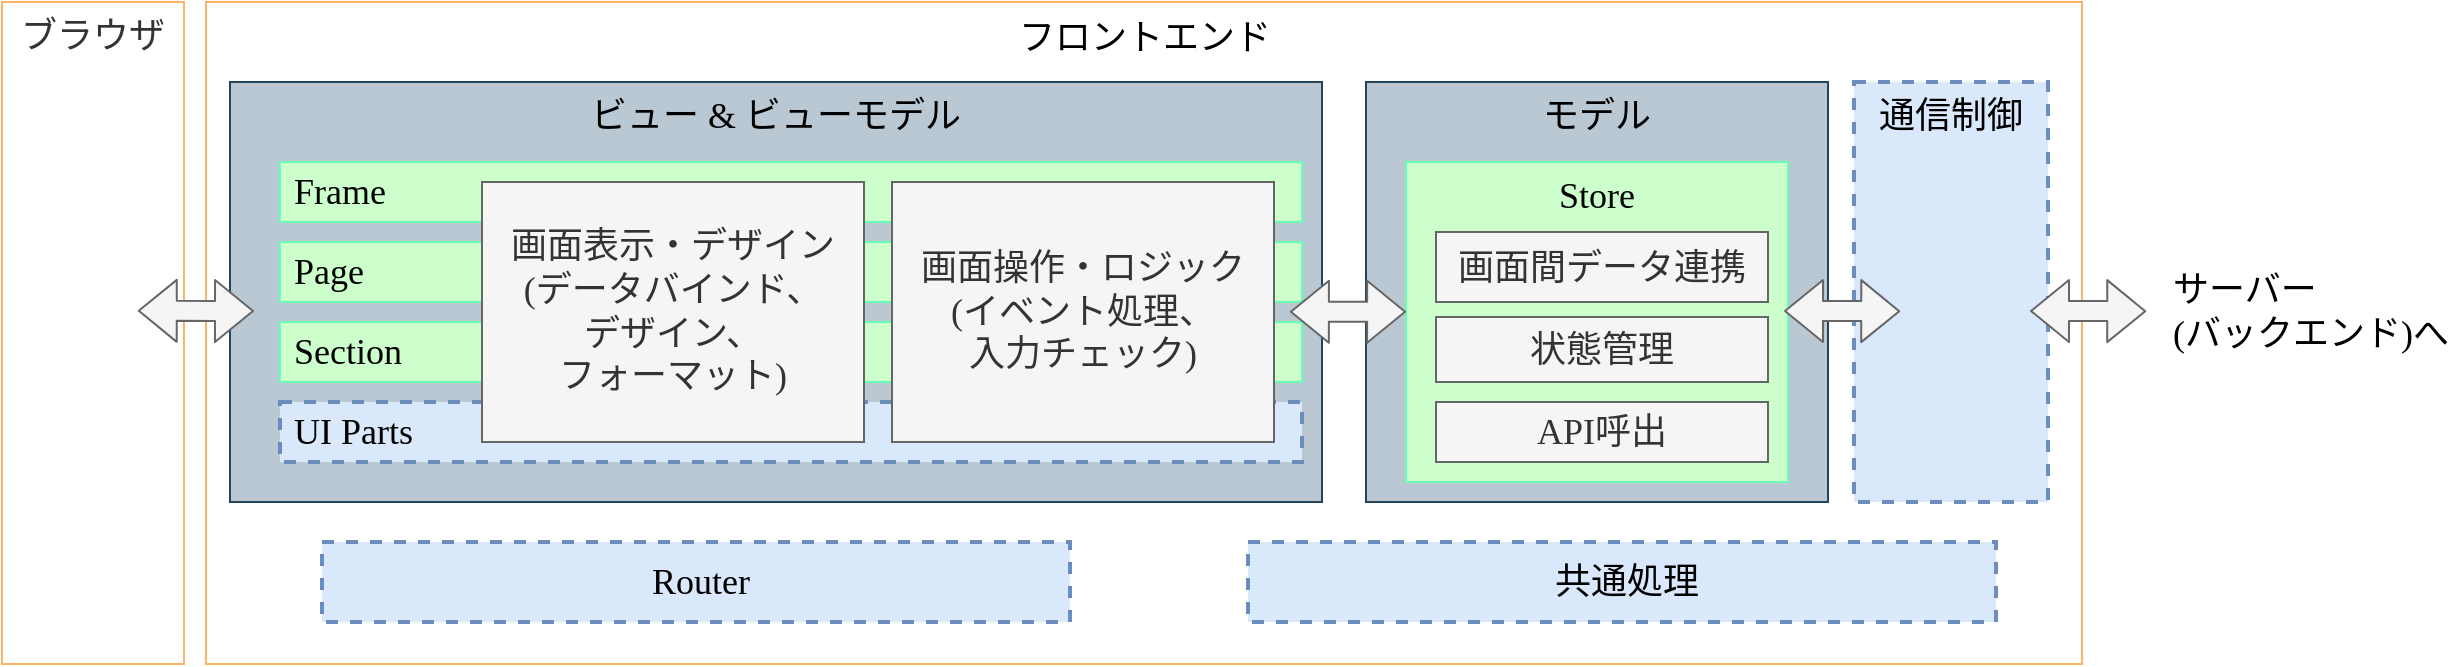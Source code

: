 <mxfile>
    <diagram id="FQgvyPdSq9QM8dJuktgp" name="ページ1">
        <mxGraphModel dx="1900" dy="924" grid="1" gridSize="10" guides="1" tooltips="1" connect="1" arrows="1" fold="1" page="1" pageScale="1" pageWidth="827" pageHeight="1169" math="0" shadow="0">
            <root>
                <mxCell id="0"/>
                <mxCell id="1" parent="0"/>
                <mxCell id="2" value="" style="rounded=0;whiteSpace=wrap;html=1;fontColor=#333333;fillColor=#FFFFFF;strokeColor=#FFB366;fontFamily=Noto Sans JP;fontSource=https%3A%2F%2Ffonts.googleapis.com%2Fcss%3Ffamily%3DNoto%2BSans%2BJP;" parent="1" vertex="1">
                    <mxGeometry x="122" y="20" width="938" height="331" as="geometry"/>
                </mxCell>
                <mxCell id="3" value="ビュー &amp;amp; ビューモデル" style="rounded=0;whiteSpace=wrap;html=1;verticalAlign=top;fillColor=#bac8d3;strokeColor=#23445d;fontColor=#000000;fontFamily=Noto Sans JP;fontSource=https%3A%2F%2Ffonts.googleapis.com%2Fcss%3Ffamily%3DNoto%2BSans%2BJP;fontSize=18;" parent="1" vertex="1">
                    <mxGeometry x="134" y="60" width="546" height="210" as="geometry"/>
                </mxCell>
                <mxCell id="4" value="モデル" style="rounded=0;whiteSpace=wrap;html=1;verticalAlign=top;fillColor=#bac8d3;strokeColor=#23445d;fontColor=#000000;fontFamily=Noto Sans JP;fontSource=https%3A%2F%2Ffonts.googleapis.com%2Fcss%3Ffamily%3DNoto%2BSans%2BJP;fontSize=18;" parent="1" vertex="1">
                    <mxGeometry x="702" y="60" width="231" height="210" as="geometry"/>
                </mxCell>
                <mxCell id="5" value="フロントエンド" style="text;html=1;strokeColor=none;fillColor=none;align=center;verticalAlign=middle;whiteSpace=wrap;rounded=0;fontFamily=Noto Sans JP;fontSource=https%3A%2F%2Ffonts.googleapis.com%2Fcss%3Ffamily%3DNoto%2BSans%2BJP;fontSize=18;" parent="1" vertex="1">
                    <mxGeometry x="523.75" y="23" width="134.5" height="30" as="geometry"/>
                </mxCell>
                <mxCell id="6" value="Frame" style="rounded=0;whiteSpace=wrap;html=1;align=left;spacingLeft=5;fillColor=#CCFFCC;fontColor=#000000;strokeColor=#66FFB3;fontFamily=Noto Sans JP;fontSource=https%3A%2F%2Ffonts.googleapis.com%2Fcss%3Ffamily%3DNoto%2BSans%2BJP;fontSize=18;" parent="1" vertex="1">
                    <mxGeometry x="159" y="100" width="511" height="30" as="geometry"/>
                </mxCell>
                <mxCell id="7" value="Page" style="rounded=0;whiteSpace=wrap;html=1;align=left;spacingLeft=5;fillColor=#CCFFCC;fontColor=#000000;strokeColor=#66FFB3;fontFamily=Noto Sans JP;fontSource=https%3A%2F%2Ffonts.googleapis.com%2Fcss%3Ffamily%3DNoto%2BSans%2BJP;fontSize=18;" parent="1" vertex="1">
                    <mxGeometry x="159" y="140" width="511" height="30" as="geometry"/>
                </mxCell>
                <mxCell id="8" value="&lt;span style=&quot;font-size: 18px&quot;&gt;Section&lt;/span&gt;" style="rounded=0;whiteSpace=wrap;html=1;align=left;spacingLeft=5;fillColor=#CCFFCC;fontColor=#000000;strokeColor=#66FFB3;fontFamily=Noto Sans JP;fontSource=https%3A%2F%2Ffonts.googleapis.com%2Fcss%3Ffamily%3DNoto%2BSans%2BJP;" parent="1" vertex="1">
                    <mxGeometry x="159" y="180" width="511" height="30" as="geometry"/>
                </mxCell>
                <mxCell id="9" value="UI Parts" style="rounded=0;whiteSpace=wrap;html=1;align=left;spacingLeft=5;fillColor=#dae8fc;strokeColor=#6c8ebf;fontColor=#000000;dashed=1;strokeWidth=2;fontFamily=Noto Sans JP;fontSource=https%3A%2F%2Ffonts.googleapis.com%2Fcss%3Ffamily%3DNoto%2BSans%2BJP;fontSize=18;" parent="1" vertex="1">
                    <mxGeometry x="159" y="220" width="511" height="30" as="geometry"/>
                </mxCell>
                <mxCell id="10" value="画面表示・デザイン&lt;br style=&quot;font-size: 18px&quot;&gt;(データバインド、&lt;br style=&quot;font-size: 18px&quot;&gt;デザイン、&lt;br&gt;フォーマット)" style="rounded=0;whiteSpace=wrap;html=1;fontSize=18;fillColor=#f5f5f5;fontColor=#333333;strokeColor=#666666;fontFamily=Noto Sans JP;fontSource=https%3A%2F%2Ffonts.googleapis.com%2Fcss%3Ffamily%3DNoto%2BSans%2BJP;" parent="1" vertex="1">
                    <mxGeometry x="260" y="110" width="191" height="130" as="geometry"/>
                </mxCell>
                <mxCell id="11" value="画面操作・ロジック&lt;br style=&quot;font-size: 18px&quot;&gt;(イベント処理、&lt;br style=&quot;font-size: 18px&quot;&gt;入力チェック)" style="rounded=0;whiteSpace=wrap;html=1;fontSize=18;fillColor=#f5f5f5;fontColor=#333333;strokeColor=#666666;fontFamily=Noto Sans JP;fontSource=https%3A%2F%2Ffonts.googleapis.com%2Fcss%3Ffamily%3DNoto%2BSans%2BJP;" parent="1" vertex="1">
                    <mxGeometry x="465" y="110" width="191" height="130" as="geometry"/>
                </mxCell>
                <mxCell id="12" value="Store" style="rounded=0;whiteSpace=wrap;html=1;fontSize=18;verticalAlign=top;fillColor=#CCFFCC;strokeColor=#66FFB3;gradientColor=none;fontColor=#000000;fontFamily=Noto Sans JP;fontSource=https%3A%2F%2Ffonts.googleapis.com%2Fcss%3Ffamily%3DNoto%2BSans%2BJP;" parent="1" vertex="1">
                    <mxGeometry x="722" y="100" width="191" height="160" as="geometry"/>
                </mxCell>
                <mxCell id="13" value="画面間データ連携" style="rounded=0;whiteSpace=wrap;html=1;fontSize=18;fillColor=#f5f5f5;strokeColor=#666666;fontColor=#333333;fontFamily=Noto Sans JP;fontSource=https%3A%2F%2Ffonts.googleapis.com%2Fcss%3Ffamily%3DNoto%2BSans%2BJP;" parent="1" vertex="1">
                    <mxGeometry x="737" y="135" width="166" height="35" as="geometry"/>
                </mxCell>
                <mxCell id="14" value="状態管理" style="rounded=0;whiteSpace=wrap;html=1;fontSize=18;fillColor=#f5f5f5;strokeColor=#666666;fontColor=#333333;fontFamily=Noto Sans JP;fontSource=https%3A%2F%2Ffonts.googleapis.com%2Fcss%3Ffamily%3DNoto%2BSans%2BJP;" parent="1" vertex="1">
                    <mxGeometry x="737" y="177.5" width="166" height="32.5" as="geometry"/>
                </mxCell>
                <mxCell id="15" value="API呼出" style="rounded=0;whiteSpace=wrap;html=1;fontSize=18;fillColor=#f5f5f5;strokeColor=#666666;fontColor=#333333;fontFamily=Noto Sans JP;fontSource=https%3A%2F%2Ffonts.googleapis.com%2Fcss%3Ffamily%3DNoto%2BSans%2BJP;" parent="1" vertex="1">
                    <mxGeometry x="737" y="220" width="166" height="30" as="geometry"/>
                </mxCell>
                <mxCell id="17" value="通信制御" style="rounded=0;whiteSpace=wrap;html=1;fontSize=18;dashed=1;fillColor=#dae8fc;strokeColor=#6C8EBF;fontColor=#000000;strokeWidth=2;verticalAlign=top;fontFamily=Noto Sans JP;fontSource=https%3A%2F%2Ffonts.googleapis.com%2Fcss%3Ffamily%3DNoto%2BSans%2BJP;" parent="1" vertex="1">
                    <mxGeometry x="946" y="60" width="97" height="210" as="geometry"/>
                </mxCell>
                <mxCell id="18" value="" style="shape=flexArrow;endArrow=classic;startArrow=classic;html=1;fontSize=18;fillColor=#f5f5f5;strokeColor=#666666;fontFamily=Noto Sans JP;fontSource=https%3A%2F%2Ffonts.googleapis.com%2Fcss%3Ffamily%3DNoto%2BSans%2BJP;" parent="1" edge="1">
                    <mxGeometry width="100" height="100" relative="1" as="geometry">
                        <mxPoint x="663.94" y="174.83" as="sourcePoint"/>
                        <mxPoint x="722.06" y="174.91" as="targetPoint"/>
                        <Array as="points"/>
                    </mxGeometry>
                </mxCell>
                <mxCell id="20" value="" style="shape=flexArrow;endArrow=classic;startArrow=classic;html=1;fontSize=18;fillColor=#f5f5f5;strokeColor=#666666;fontFamily=Noto Sans JP;fontSource=https%3A%2F%2Ffonts.googleapis.com%2Fcss%3Ffamily%3DNoto%2BSans%2BJP;" parent="1" edge="1">
                    <mxGeometry width="100" height="100" relative="1" as="geometry">
                        <mxPoint x="911" y="174.5" as="sourcePoint"/>
                        <mxPoint x="969.12" y="174.58" as="targetPoint"/>
                        <Array as="points"/>
                    </mxGeometry>
                </mxCell>
                <mxCell id="21" value="" style="shape=flexArrow;endArrow=classic;startArrow=classic;html=1;fontSize=18;fillColor=#f5f5f5;strokeColor=#666666;fontFamily=Noto Sans JP;fontSource=https%3A%2F%2Ffonts.googleapis.com%2Fcss%3Ffamily%3DNoto%2BSans%2BJP;" parent="1" edge="1">
                    <mxGeometry width="100" height="100" relative="1" as="geometry">
                        <mxPoint x="1034" y="174.5" as="sourcePoint"/>
                        <mxPoint x="1092.12" y="174.58" as="targetPoint"/>
                        <Array as="points"/>
                    </mxGeometry>
                </mxCell>
                <mxCell id="22" value="Router" style="rounded=0;whiteSpace=wrap;html=1;align=center;spacingLeft=5;fillColor=#dae8fc;strokeColor=#6c8ebf;fontColor=#000000;dashed=1;strokeWidth=2;fontFamily=Noto Sans JP;fontSource=https%3A%2F%2Ffonts.googleapis.com%2Fcss%3Ffamily%3DNoto%2BSans%2BJP;fontSize=18;" parent="1" vertex="1">
                    <mxGeometry x="180" y="290" width="374" height="40" as="geometry"/>
                </mxCell>
                <mxCell id="23" value="共通処理" style="rounded=0;whiteSpace=wrap;html=1;align=center;spacingLeft=5;fillColor=#dae8fc;strokeColor=#6c8ebf;fontColor=#000000;dashed=1;strokeWidth=2;fontFamily=Noto Sans JP;fontSource=https%3A%2F%2Ffonts.googleapis.com%2Fcss%3Ffamily%3DNoto%2BSans%2BJP;fontSize=18;" parent="1" vertex="1">
                    <mxGeometry x="643" y="290" width="374" height="40" as="geometry"/>
                </mxCell>
                <mxCell id="24" value="ブラウザ" style="rounded=0;whiteSpace=wrap;html=1;fontColor=#333333;fillColor=#FFFFFF;strokeColor=#FFB366;verticalAlign=top;fontFamily=Noto Sans JP;fontSource=https%3A%2F%2Ffonts.googleapis.com%2Fcss%3Ffamily%3DNoto%2BSans%2BJP;fontSize=18;" parent="1" vertex="1">
                    <mxGeometry x="20" y="20" width="91" height="331" as="geometry"/>
                </mxCell>
                <mxCell id="25" value="" style="shape=flexArrow;endArrow=classic;startArrow=classic;html=1;fontSize=12;fillColor=#f5f5f5;strokeColor=#666666;fontFamily=Noto Sans JP;fontSource=https%3A%2F%2Ffonts.googleapis.com%2Fcss%3Ffamily%3DNoto%2BSans%2BJP;" parent="1" edge="1">
                    <mxGeometry width="100" height="100" relative="1" as="geometry">
                        <mxPoint x="87.88" y="174.41" as="sourcePoint"/>
                        <mxPoint x="146.0" y="174.49" as="targetPoint"/>
                        <Array as="points"/>
                    </mxGeometry>
                </mxCell>
                <mxCell id="26" value="&lt;div style=&quot;text-align: left; font-size: 18px;&quot;&gt;&lt;span style=&quot;font-size: 18px;&quot;&gt;サーバー&lt;/span&gt;&lt;/div&gt;&lt;div style=&quot;text-align: left; font-size: 18px;&quot;&gt;&lt;span style=&quot;font-size: 18px;&quot;&gt;(バックエンド)へ&lt;/span&gt;&lt;/div&gt;" style="text;html=1;strokeColor=none;fillColor=none;align=center;verticalAlign=middle;whiteSpace=wrap;rounded=0;fontFamily=Noto Sans JP;fontSource=https%3A%2F%2Ffonts.googleapis.com%2Fcss%3Ffamily%3DNoto%2BSans%2BJP;fontSize=18;" parent="1" vertex="1">
                    <mxGeometry x="1100" y="160" width="149" height="30" as="geometry"/>
                </mxCell>
            </root>
        </mxGraphModel>
    </diagram>
</mxfile>